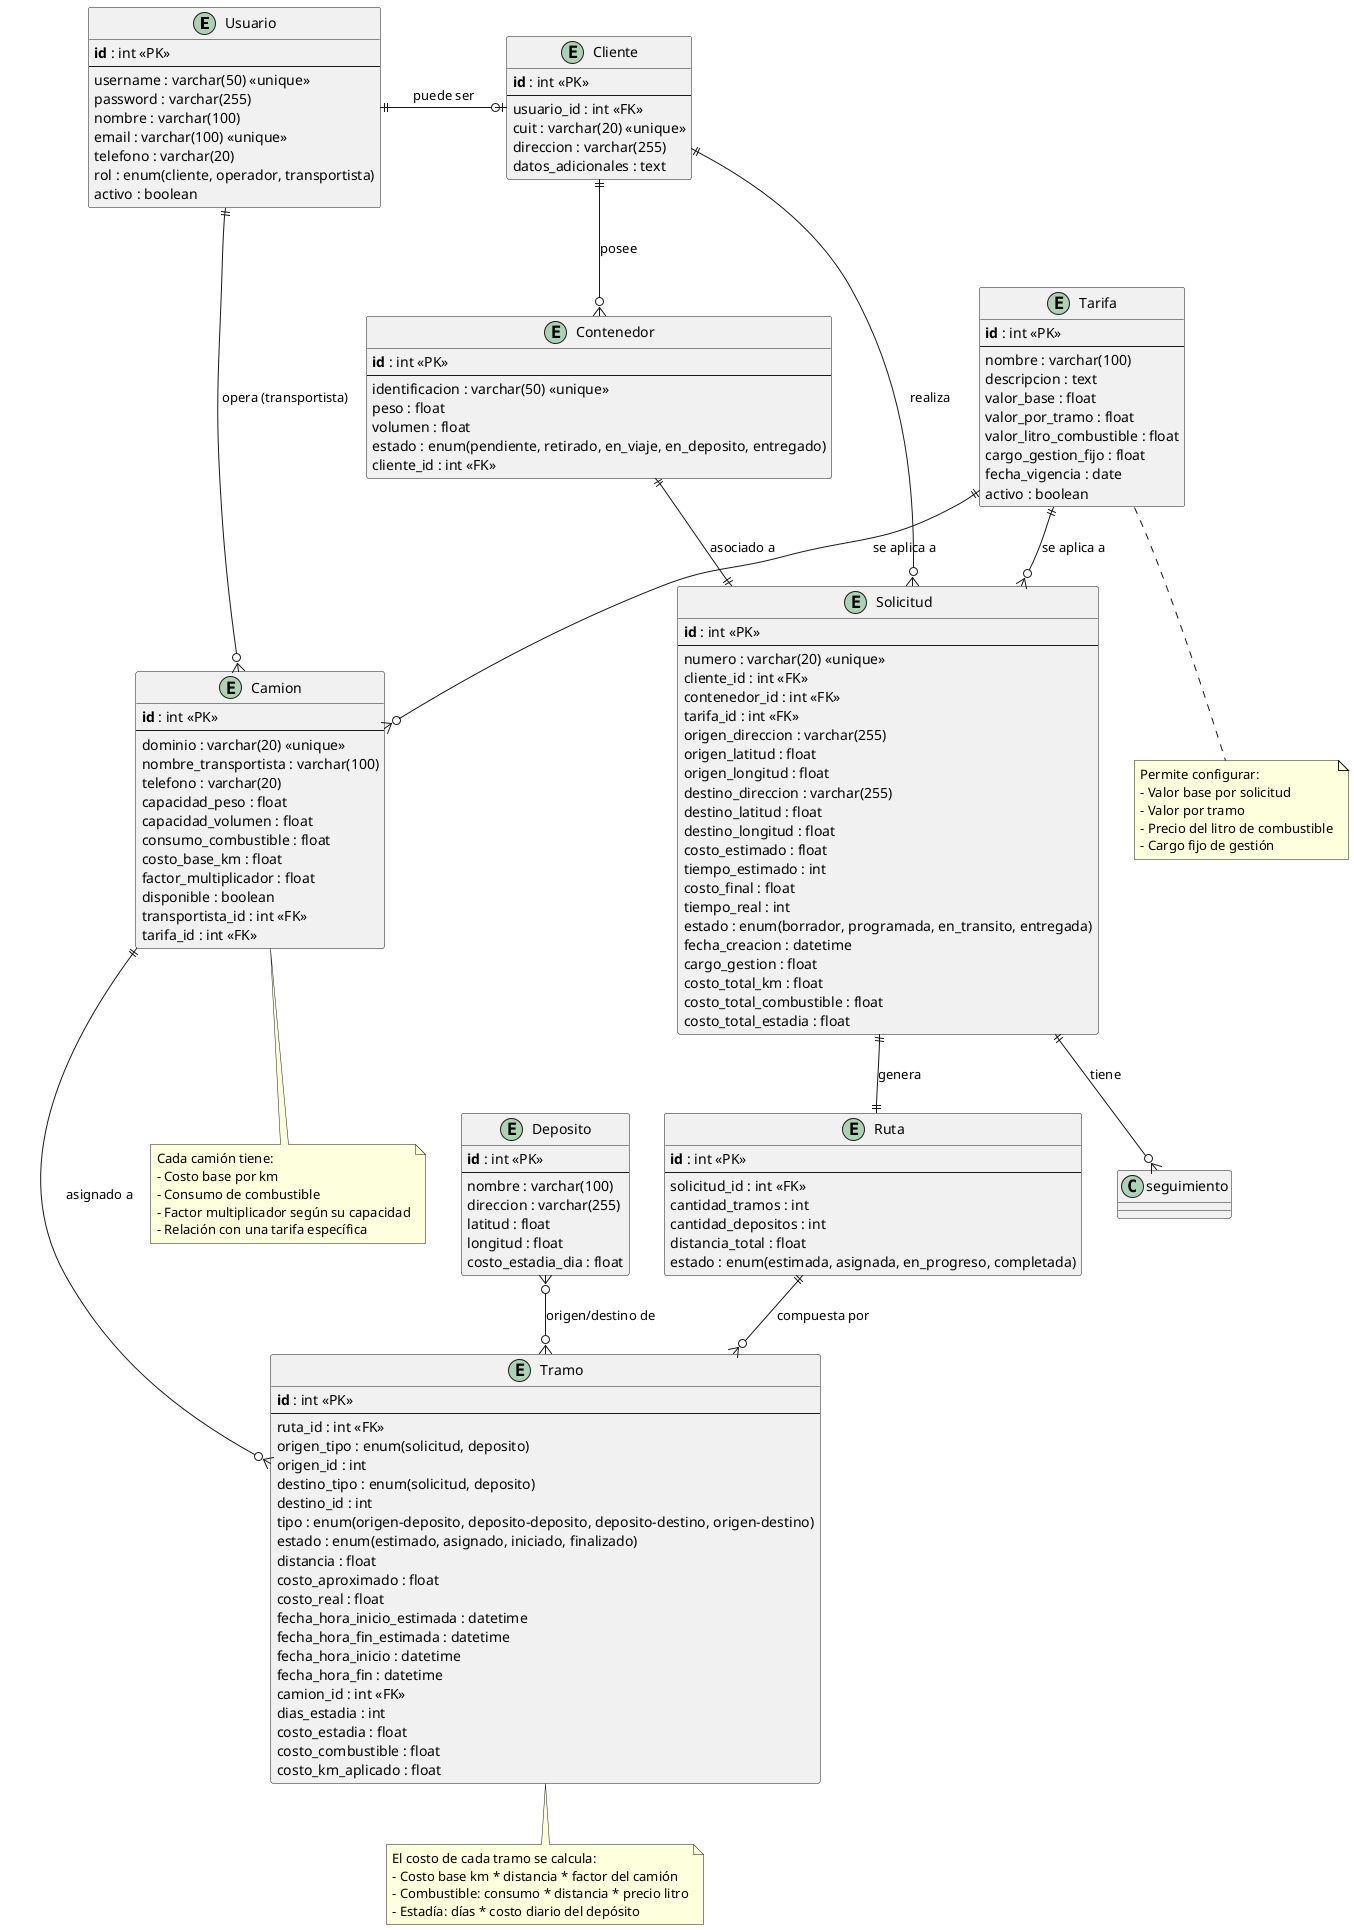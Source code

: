@startuml "Sistema Logístico de Transporte"

' Definición de entidades
entity "Usuario" as usuario {
  **id** : int <<PK>>
  --
  username : varchar(50) <<unique>>
  password : varchar(255)
  nombre : varchar(100)
  email : varchar(100) <<unique>>
  telefono : varchar(20)
  rol : enum(cliente, operador, transportista)
  activo : boolean
}

entity "Cliente" as cliente {
  **id** : int <<PK>>
  --
  usuario_id : int <<FK>>
  cuit : varchar(20) <<unique>>
  direccion : varchar(255)
  datos_adicionales : text
}

entity "Contenedor" as contenedor {
  **id** : int <<PK>>
  --
  identificacion : varchar(50) <<unique>>
  peso : float
  volumen : float
  estado : enum(pendiente, retirado, en_viaje, en_deposito, entregado)
  cliente_id : int <<FK>>
}

entity "Solicitud" as solicitud {
  **id** : int <<PK>>
  --
  numero : varchar(20) <<unique>>
  cliente_id : int <<FK>>
  contenedor_id : int <<FK>>
  tarifa_id : int <<FK>>
  origen_direccion : varchar(255)
  origen_latitud : float
  origen_longitud : float
  destino_direccion : varchar(255)
  destino_latitud : float
  destino_longitud : float
  costo_estimado : float
  tiempo_estimado : int
  costo_final : float
  tiempo_real : int
  estado : enum(borrador, programada, en_transito, entregada)
  fecha_creacion : datetime
  cargo_gestion : float
  costo_total_km : float
  costo_total_combustible : float
  costo_total_estadia : float
}

entity "Ruta" as ruta {
  **id** : int <<PK>>
  --
  solicitud_id : int <<FK>>
  cantidad_tramos : int
  cantidad_depositos : int
  distancia_total : float
  estado : enum(estimada, asignada, en_progreso, completada)
}

entity "Camion" as camion {
  **id** : int <<PK>>
  --
  dominio : varchar(20) <<unique>>
  nombre_transportista : varchar(100)
  telefono : varchar(20)
  capacidad_peso : float
  capacidad_volumen : float
  consumo_combustible : float
  costo_base_km : float
  factor_multiplicador : float
  disponible : boolean
  transportista_id : int <<FK>>
  tarifa_id : int <<FK>>
}

entity "Deposito" as deposito {
  **id** : int <<PK>>
  --
  nombre : varchar(100)
  direccion : varchar(255)
  latitud : float
  longitud : float
  costo_estadia_dia : float
}

entity "Tramo" as tramo {
  **id** : int <<PK>>
  --
  ruta_id : int <<FK>>
  origen_tipo : enum(solicitud, deposito)
  origen_id : int
  destino_tipo : enum(solicitud, deposito)
  destino_id : int
  tipo : enum(origen-deposito, deposito-deposito, deposito-destino, origen-destino)
  estado : enum(estimado, asignado, iniciado, finalizado)
  distancia : float
  costo_aproximado : float
  costo_real : float
  fecha_hora_inicio_estimada : datetime
  fecha_hora_fin_estimada : datetime
  fecha_hora_inicio : datetime
  fecha_hora_fin : datetime
  camion_id : int <<FK>>
  dias_estadia : int
  costo_estadia : float
  costo_combustible : float
  costo_km_aplicado : float
}

entity "Tarifa" as tarifa {
  **id** : int <<PK>>
  --
  nombre : varchar(100)
  descripcion : text
  valor_base : float
  valor_por_tramo : float
  valor_litro_combustible : float
  cargo_gestion_fijo : float
  fecha_vigencia : date
  activo : boolean
}


' Relaciones
cliente ||--o{ solicitud : "realiza"
cliente ||--o{ contenedor : "posee"
usuario ||-o| cliente : "puede ser"
usuario ||-o{ camion : "opera (transportista)"
contenedor ||--|| solicitud : "asociado a"
solicitud ||--|| ruta : "genera"
solicitud ||--o{ seguimiento : "tiene"
ruta ||--o{ tramo : "compuesta por"
camion ||--o{ tramo : "asignado a"
tarifa ||--o{ solicitud : "se aplica a"
tarifa ||--o{ camion : "se aplica a"
deposito }o--o{ tramo : "origen/destino de"

note bottom of tarifa
  Permite configurar:
  - Valor base por solicitud
  - Valor por tramo
  - Precio del litro de combustible
  - Cargo fijo de gestión
end note

note bottom of camion
  Cada camión tiene:
  - Costo base por km
  - Consumo de combustible
  - Factor multiplicador según su capacidad
  - Relación con una tarifa específica
end note

note bottom of tramo
  El costo de cada tramo se calcula:
  - Costo base km * distancia * factor del camión
  - Combustible: consumo * distancia * precio litro
  - Estadía: días * costo diario del depósito
end note

@enduml